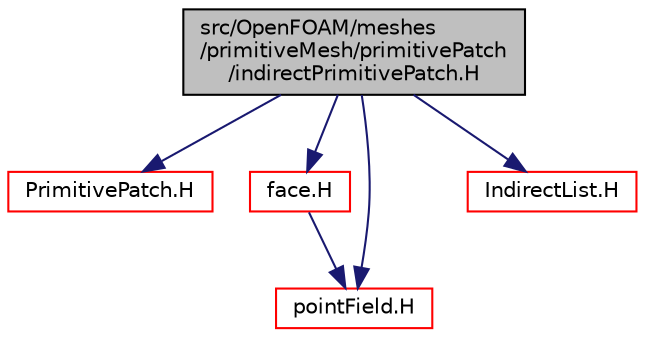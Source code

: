 digraph "src/OpenFOAM/meshes/primitiveMesh/primitivePatch/indirectPrimitivePatch.H"
{
  bgcolor="transparent";
  edge [fontname="Helvetica",fontsize="10",labelfontname="Helvetica",labelfontsize="10"];
  node [fontname="Helvetica",fontsize="10",shape=record];
  Node1 [label="src/OpenFOAM/meshes\l/primitiveMesh/primitivePatch\l/indirectPrimitivePatch.H",height=0.2,width=0.4,color="black", fillcolor="grey75", style="filled", fontcolor="black"];
  Node1 -> Node2 [color="midnightblue",fontsize="10",style="solid",fontname="Helvetica"];
  Node2 [label="PrimitivePatch.H",height=0.2,width=0.4,color="red",URL="$a08876.html"];
  Node1 -> Node3 [color="midnightblue",fontsize="10",style="solid",fontname="Helvetica"];
  Node3 [label="face.H",height=0.2,width=0.4,color="red",URL="$a08661.html"];
  Node3 -> Node4 [color="midnightblue",fontsize="10",style="solid",fontname="Helvetica"];
  Node4 [label="pointField.H",height=0.2,width=0.4,color="red",URL="$a08908.html"];
  Node1 -> Node5 [color="midnightblue",fontsize="10",style="solid",fontname="Helvetica"];
  Node5 [label="IndirectList.H",height=0.2,width=0.4,color="red",URL="$a07762.html"];
  Node1 -> Node4 [color="midnightblue",fontsize="10",style="solid",fontname="Helvetica"];
}

